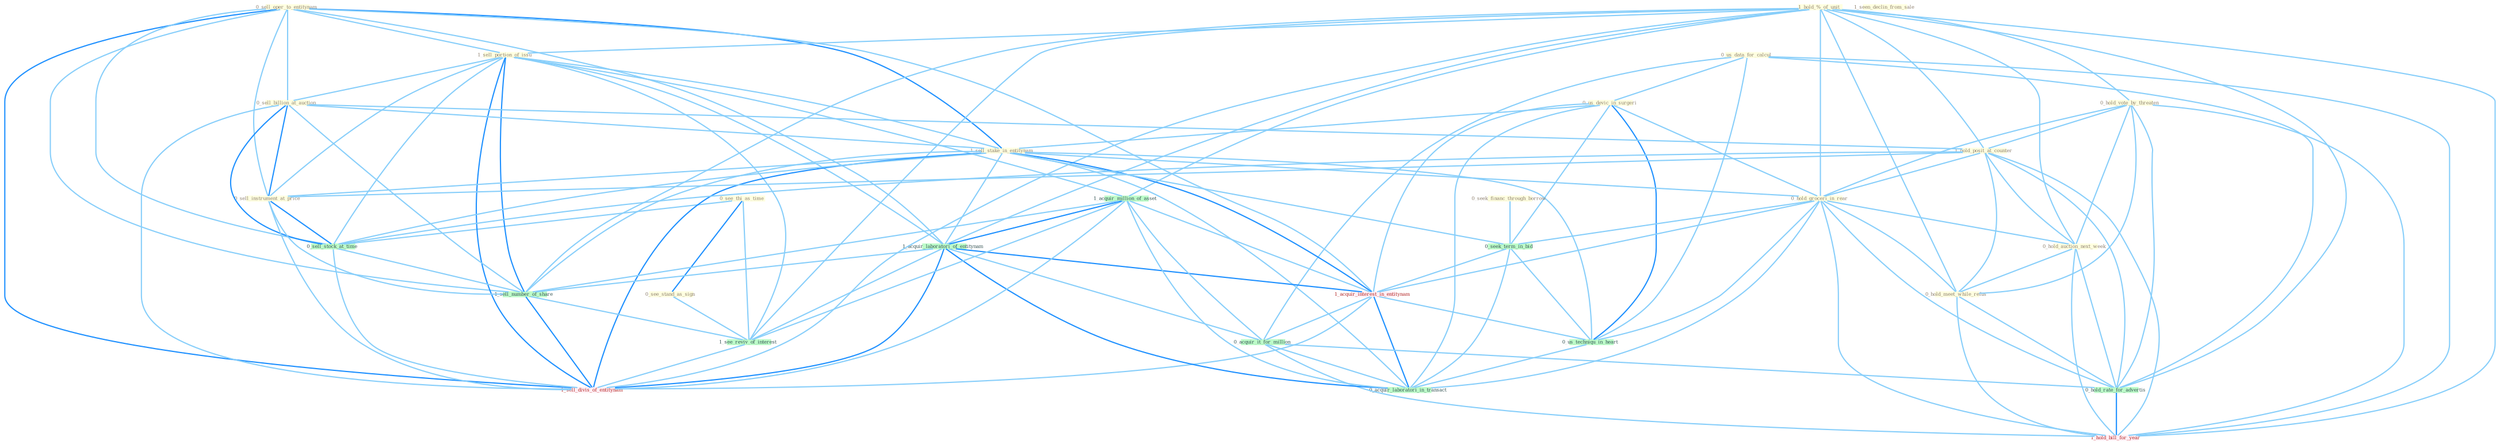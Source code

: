Graph G{ 
    node
    [shape=polygon,style=filled,width=.5,height=.06,color="#BDFCC9",fixedsize=true,fontsize=4,
    fontcolor="#2f4f4f"];
    {node
    [color="#ffffe0", fontcolor="#8b7d6b"] "0_see_thi_as_time " "0_us_data_for_calcul " "0_sell_oper_to_entitynam " "1_hold_%_of_unit " "1_sell_portion_of_issu " "0_us_devic_in_surgeri " "1_seen_declin_from_sale " "0_sell_billion_at_auction " "1_sell_stake_in_entitynam " "0_hold_vote_by_threaten " "1_hold_posit_at_counter " "0_hold_groceri_in_rear " "0_sell_instrument_at_price " "0_hold_auction_next_week " "0_seek_financ_through_borrow " "0_see_stand_as_sign " "0_hold_meet_while_refus "}
{node [color="#fff0f5", fontcolor="#b22222"] "1_acquir_interest_in_entitynam " "1_hold_bill_for_year " "1_sell_divis_of_entitynam "}
edge [color="#B0E2FF"];

	"0_see_thi_as_time " -- "0_see_stand_as_sign " [w="2", color="#1e90ff" , len=0.8];
	"0_see_thi_as_time " -- "0_sell_stock_at_time " [w="1", color="#87cefa" ];
	"0_see_thi_as_time " -- "1_see_reviv_of_interest " [w="1", color="#87cefa" ];
	"0_us_data_for_calcul " -- "0_us_devic_in_surgeri " [w="1", color="#87cefa" ];
	"0_us_data_for_calcul " -- "0_us_techniqu_in_heart " [w="1", color="#87cefa" ];
	"0_us_data_for_calcul " -- "0_acquir_it_for_million " [w="1", color="#87cefa" ];
	"0_us_data_for_calcul " -- "0_hold_rate_for_advertis " [w="1", color="#87cefa" ];
	"0_us_data_for_calcul " -- "1_hold_bill_for_year " [w="1", color="#87cefa" ];
	"0_sell_oper_to_entitynam " -- "1_sell_portion_of_issu " [w="1", color="#87cefa" ];
	"0_sell_oper_to_entitynam " -- "0_sell_billion_at_auction " [w="1", color="#87cefa" ];
	"0_sell_oper_to_entitynam " -- "1_sell_stake_in_entitynam " [w="2", color="#1e90ff" , len=0.8];
	"0_sell_oper_to_entitynam " -- "0_sell_instrument_at_price " [w="1", color="#87cefa" ];
	"0_sell_oper_to_entitynam " -- "1_acquir_laboratori_of_entitynam " [w="1", color="#87cefa" ];
	"0_sell_oper_to_entitynam " -- "1_acquir_interest_in_entitynam " [w="1", color="#87cefa" ];
	"0_sell_oper_to_entitynam " -- "0_sell_stock_at_time " [w="1", color="#87cefa" ];
	"0_sell_oper_to_entitynam " -- "1_sell_number_of_share " [w="1", color="#87cefa" ];
	"0_sell_oper_to_entitynam " -- "1_sell_divis_of_entitynam " [w="2", color="#1e90ff" , len=0.8];
	"1_hold_%_of_unit " -- "1_sell_portion_of_issu " [w="1", color="#87cefa" ];
	"1_hold_%_of_unit " -- "0_hold_vote_by_threaten " [w="1", color="#87cefa" ];
	"1_hold_%_of_unit " -- "1_hold_posit_at_counter " [w="1", color="#87cefa" ];
	"1_hold_%_of_unit " -- "0_hold_groceri_in_rear " [w="1", color="#87cefa" ];
	"1_hold_%_of_unit " -- "0_hold_auction_next_week " [w="1", color="#87cefa" ];
	"1_hold_%_of_unit " -- "0_hold_meet_while_refus " [w="1", color="#87cefa" ];
	"1_hold_%_of_unit " -- "1_acquir_million_of_asset " [w="1", color="#87cefa" ];
	"1_hold_%_of_unit " -- "1_acquir_laboratori_of_entitynam " [w="1", color="#87cefa" ];
	"1_hold_%_of_unit " -- "0_hold_rate_for_advertis " [w="1", color="#87cefa" ];
	"1_hold_%_of_unit " -- "1_sell_number_of_share " [w="1", color="#87cefa" ];
	"1_hold_%_of_unit " -- "1_see_reviv_of_interest " [w="1", color="#87cefa" ];
	"1_hold_%_of_unit " -- "1_hold_bill_for_year " [w="1", color="#87cefa" ];
	"1_hold_%_of_unit " -- "1_sell_divis_of_entitynam " [w="1", color="#87cefa" ];
	"1_sell_portion_of_issu " -- "0_sell_billion_at_auction " [w="1", color="#87cefa" ];
	"1_sell_portion_of_issu " -- "1_sell_stake_in_entitynam " [w="1", color="#87cefa" ];
	"1_sell_portion_of_issu " -- "0_sell_instrument_at_price " [w="1", color="#87cefa" ];
	"1_sell_portion_of_issu " -- "1_acquir_million_of_asset " [w="1", color="#87cefa" ];
	"1_sell_portion_of_issu " -- "1_acquir_laboratori_of_entitynam " [w="1", color="#87cefa" ];
	"1_sell_portion_of_issu " -- "0_sell_stock_at_time " [w="1", color="#87cefa" ];
	"1_sell_portion_of_issu " -- "1_sell_number_of_share " [w="2", color="#1e90ff" , len=0.8];
	"1_sell_portion_of_issu " -- "1_see_reviv_of_interest " [w="1", color="#87cefa" ];
	"1_sell_portion_of_issu " -- "1_sell_divis_of_entitynam " [w="2", color="#1e90ff" , len=0.8];
	"0_us_devic_in_surgeri " -- "1_sell_stake_in_entitynam " [w="1", color="#87cefa" ];
	"0_us_devic_in_surgeri " -- "0_hold_groceri_in_rear " [w="1", color="#87cefa" ];
	"0_us_devic_in_surgeri " -- "0_seek_term_in_bid " [w="1", color="#87cefa" ];
	"0_us_devic_in_surgeri " -- "1_acquir_interest_in_entitynam " [w="1", color="#87cefa" ];
	"0_us_devic_in_surgeri " -- "0_us_techniqu_in_heart " [w="2", color="#1e90ff" , len=0.8];
	"0_us_devic_in_surgeri " -- "0_acquir_laboratori_in_transact " [w="1", color="#87cefa" ];
	"0_sell_billion_at_auction " -- "1_sell_stake_in_entitynam " [w="1", color="#87cefa" ];
	"0_sell_billion_at_auction " -- "1_hold_posit_at_counter " [w="1", color="#87cefa" ];
	"0_sell_billion_at_auction " -- "0_sell_instrument_at_price " [w="2", color="#1e90ff" , len=0.8];
	"0_sell_billion_at_auction " -- "0_sell_stock_at_time " [w="2", color="#1e90ff" , len=0.8];
	"0_sell_billion_at_auction " -- "1_sell_number_of_share " [w="1", color="#87cefa" ];
	"0_sell_billion_at_auction " -- "1_sell_divis_of_entitynam " [w="1", color="#87cefa" ];
	"1_sell_stake_in_entitynam " -- "0_hold_groceri_in_rear " [w="1", color="#87cefa" ];
	"1_sell_stake_in_entitynam " -- "0_sell_instrument_at_price " [w="1", color="#87cefa" ];
	"1_sell_stake_in_entitynam " -- "1_acquir_laboratori_of_entitynam " [w="1", color="#87cefa" ];
	"1_sell_stake_in_entitynam " -- "0_seek_term_in_bid " [w="1", color="#87cefa" ];
	"1_sell_stake_in_entitynam " -- "1_acquir_interest_in_entitynam " [w="2", color="#1e90ff" , len=0.8];
	"1_sell_stake_in_entitynam " -- "0_us_techniqu_in_heart " [w="1", color="#87cefa" ];
	"1_sell_stake_in_entitynam " -- "0_acquir_laboratori_in_transact " [w="1", color="#87cefa" ];
	"1_sell_stake_in_entitynam " -- "0_sell_stock_at_time " [w="1", color="#87cefa" ];
	"1_sell_stake_in_entitynam " -- "1_sell_number_of_share " [w="1", color="#87cefa" ];
	"1_sell_stake_in_entitynam " -- "1_sell_divis_of_entitynam " [w="2", color="#1e90ff" , len=0.8];
	"0_hold_vote_by_threaten " -- "1_hold_posit_at_counter " [w="1", color="#87cefa" ];
	"0_hold_vote_by_threaten " -- "0_hold_groceri_in_rear " [w="1", color="#87cefa" ];
	"0_hold_vote_by_threaten " -- "0_hold_auction_next_week " [w="1", color="#87cefa" ];
	"0_hold_vote_by_threaten " -- "0_hold_meet_while_refus " [w="1", color="#87cefa" ];
	"0_hold_vote_by_threaten " -- "0_hold_rate_for_advertis " [w="1", color="#87cefa" ];
	"0_hold_vote_by_threaten " -- "1_hold_bill_for_year " [w="1", color="#87cefa" ];
	"1_hold_posit_at_counter " -- "0_hold_groceri_in_rear " [w="1", color="#87cefa" ];
	"1_hold_posit_at_counter " -- "0_sell_instrument_at_price " [w="1", color="#87cefa" ];
	"1_hold_posit_at_counter " -- "0_hold_auction_next_week " [w="1", color="#87cefa" ];
	"1_hold_posit_at_counter " -- "0_hold_meet_while_refus " [w="1", color="#87cefa" ];
	"1_hold_posit_at_counter " -- "0_hold_rate_for_advertis " [w="1", color="#87cefa" ];
	"1_hold_posit_at_counter " -- "0_sell_stock_at_time " [w="1", color="#87cefa" ];
	"1_hold_posit_at_counter " -- "1_hold_bill_for_year " [w="1", color="#87cefa" ];
	"0_hold_groceri_in_rear " -- "0_hold_auction_next_week " [w="1", color="#87cefa" ];
	"0_hold_groceri_in_rear " -- "0_hold_meet_while_refus " [w="1", color="#87cefa" ];
	"0_hold_groceri_in_rear " -- "0_seek_term_in_bid " [w="1", color="#87cefa" ];
	"0_hold_groceri_in_rear " -- "1_acquir_interest_in_entitynam " [w="1", color="#87cefa" ];
	"0_hold_groceri_in_rear " -- "0_us_techniqu_in_heart " [w="1", color="#87cefa" ];
	"0_hold_groceri_in_rear " -- "0_hold_rate_for_advertis " [w="1", color="#87cefa" ];
	"0_hold_groceri_in_rear " -- "0_acquir_laboratori_in_transact " [w="1", color="#87cefa" ];
	"0_hold_groceri_in_rear " -- "1_hold_bill_for_year " [w="1", color="#87cefa" ];
	"0_sell_instrument_at_price " -- "0_sell_stock_at_time " [w="2", color="#1e90ff" , len=0.8];
	"0_sell_instrument_at_price " -- "1_sell_number_of_share " [w="1", color="#87cefa" ];
	"0_sell_instrument_at_price " -- "1_sell_divis_of_entitynam " [w="1", color="#87cefa" ];
	"0_hold_auction_next_week " -- "0_hold_meet_while_refus " [w="1", color="#87cefa" ];
	"0_hold_auction_next_week " -- "0_hold_rate_for_advertis " [w="1", color="#87cefa" ];
	"0_hold_auction_next_week " -- "1_hold_bill_for_year " [w="1", color="#87cefa" ];
	"0_seek_financ_through_borrow " -- "0_seek_term_in_bid " [w="1", color="#87cefa" ];
	"0_see_stand_as_sign " -- "1_see_reviv_of_interest " [w="1", color="#87cefa" ];
	"0_hold_meet_while_refus " -- "0_hold_rate_for_advertis " [w="1", color="#87cefa" ];
	"0_hold_meet_while_refus " -- "1_hold_bill_for_year " [w="1", color="#87cefa" ];
	"1_acquir_million_of_asset " -- "1_acquir_laboratori_of_entitynam " [w="2", color="#1e90ff" , len=0.8];
	"1_acquir_million_of_asset " -- "1_acquir_interest_in_entitynam " [w="1", color="#87cefa" ];
	"1_acquir_million_of_asset " -- "0_acquir_it_for_million " [w="1", color="#87cefa" ];
	"1_acquir_million_of_asset " -- "0_acquir_laboratori_in_transact " [w="1", color="#87cefa" ];
	"1_acquir_million_of_asset " -- "1_sell_number_of_share " [w="1", color="#87cefa" ];
	"1_acquir_million_of_asset " -- "1_see_reviv_of_interest " [w="1", color="#87cefa" ];
	"1_acquir_million_of_asset " -- "1_sell_divis_of_entitynam " [w="1", color="#87cefa" ];
	"1_acquir_laboratori_of_entitynam " -- "1_acquir_interest_in_entitynam " [w="2", color="#1e90ff" , len=0.8];
	"1_acquir_laboratori_of_entitynam " -- "0_acquir_it_for_million " [w="1", color="#87cefa" ];
	"1_acquir_laboratori_of_entitynam " -- "0_acquir_laboratori_in_transact " [w="2", color="#1e90ff" , len=0.8];
	"1_acquir_laboratori_of_entitynam " -- "1_sell_number_of_share " [w="1", color="#87cefa" ];
	"1_acquir_laboratori_of_entitynam " -- "1_see_reviv_of_interest " [w="1", color="#87cefa" ];
	"1_acquir_laboratori_of_entitynam " -- "1_sell_divis_of_entitynam " [w="2", color="#1e90ff" , len=0.8];
	"0_seek_term_in_bid " -- "1_acquir_interest_in_entitynam " [w="1", color="#87cefa" ];
	"0_seek_term_in_bid " -- "0_us_techniqu_in_heart " [w="1", color="#87cefa" ];
	"0_seek_term_in_bid " -- "0_acquir_laboratori_in_transact " [w="1", color="#87cefa" ];
	"1_acquir_interest_in_entitynam " -- "0_us_techniqu_in_heart " [w="1", color="#87cefa" ];
	"1_acquir_interest_in_entitynam " -- "0_acquir_it_for_million " [w="1", color="#87cefa" ];
	"1_acquir_interest_in_entitynam " -- "0_acquir_laboratori_in_transact " [w="2", color="#1e90ff" , len=0.8];
	"1_acquir_interest_in_entitynam " -- "1_sell_divis_of_entitynam " [w="1", color="#87cefa" ];
	"0_us_techniqu_in_heart " -- "0_acquir_laboratori_in_transact " [w="1", color="#87cefa" ];
	"0_acquir_it_for_million " -- "0_hold_rate_for_advertis " [w="1", color="#87cefa" ];
	"0_acquir_it_for_million " -- "0_acquir_laboratori_in_transact " [w="1", color="#87cefa" ];
	"0_acquir_it_for_million " -- "1_hold_bill_for_year " [w="1", color="#87cefa" ];
	"0_hold_rate_for_advertis " -- "1_hold_bill_for_year " [w="2", color="#1e90ff" , len=0.8];
	"0_sell_stock_at_time " -- "1_sell_number_of_share " [w="1", color="#87cefa" ];
	"0_sell_stock_at_time " -- "1_sell_divis_of_entitynam " [w="1", color="#87cefa" ];
	"1_sell_number_of_share " -- "1_see_reviv_of_interest " [w="1", color="#87cefa" ];
	"1_sell_number_of_share " -- "1_sell_divis_of_entitynam " [w="2", color="#1e90ff" , len=0.8];
	"1_see_reviv_of_interest " -- "1_sell_divis_of_entitynam " [w="1", color="#87cefa" ];
}